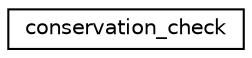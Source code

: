 digraph "Graphical Class Hierarchy"
{
 // INTERACTIVE_SVG=YES
 // LATEX_PDF_SIZE
  edge [fontname="Helvetica",fontsize="10",labelfontname="Helvetica",labelfontsize="10"];
  node [fontname="Helvetica",fontsize="10",shape=record];
  rankdir="LR";
  Node0 [label="conservation_check",height=0.2,width=0.4,color="black", fillcolor="white", style="filled",URL="$interfacexgrid__mod_1_1conservation__check.html",tooltip="Returns three numbers which are the global sum of a variable."];
}
